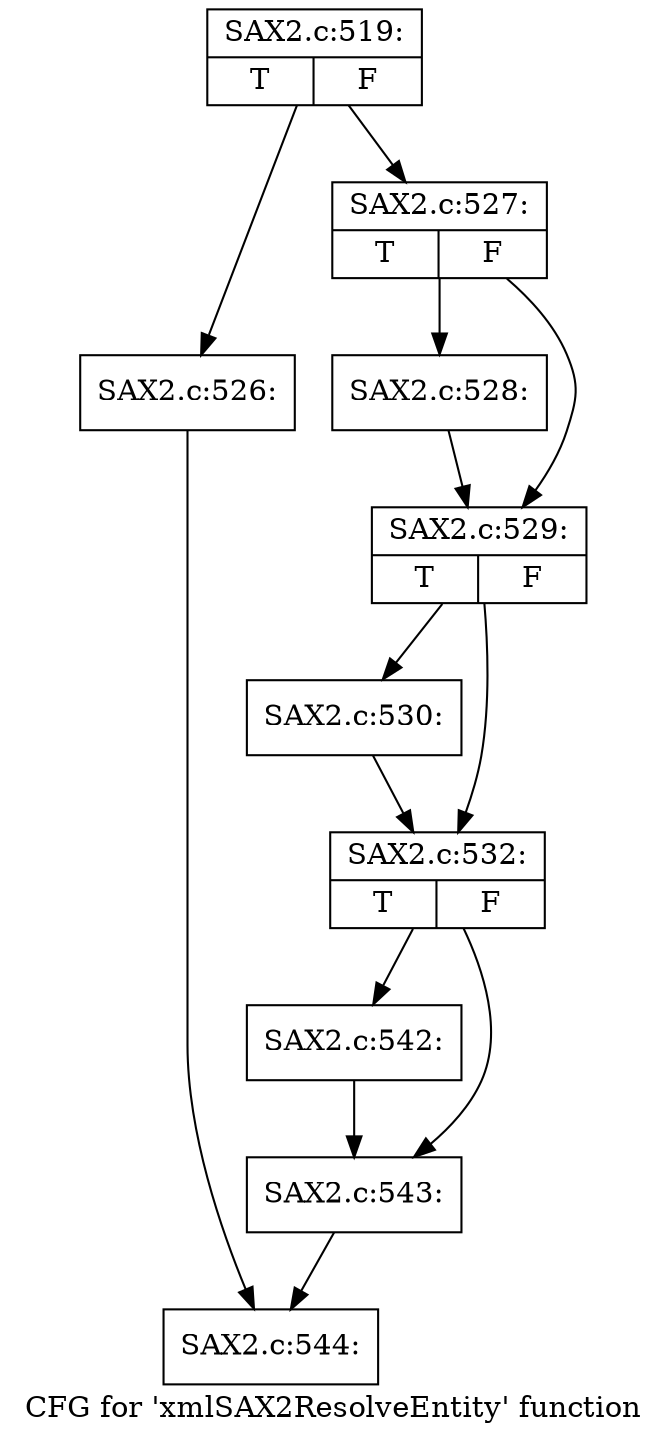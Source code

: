 digraph "CFG for 'xmlSAX2ResolveEntity' function" {
	label="CFG for 'xmlSAX2ResolveEntity' function";

	Node0x55f4ae641090 [shape=record,label="{SAX2.c:519:|{<s0>T|<s1>F}}"];
	Node0x55f4ae641090 -> Node0x55f4ae656cc0;
	Node0x55f4ae641090 -> Node0x55f4ae656d10;
	Node0x55f4ae656cc0 [shape=record,label="{SAX2.c:526:}"];
	Node0x55f4ae656cc0 -> Node0x55f4ae6552a0;
	Node0x55f4ae656d10 [shape=record,label="{SAX2.c:527:|{<s0>T|<s1>F}}"];
	Node0x55f4ae656d10 -> Node0x55f4ae657210;
	Node0x55f4ae656d10 -> Node0x55f4ae657260;
	Node0x55f4ae657210 [shape=record,label="{SAX2.c:528:}"];
	Node0x55f4ae657210 -> Node0x55f4ae657260;
	Node0x55f4ae657260 [shape=record,label="{SAX2.c:529:|{<s0>T|<s1>F}}"];
	Node0x55f4ae657260 -> Node0x55f4ae657900;
	Node0x55f4ae657260 -> Node0x55f4ae657950;
	Node0x55f4ae657900 [shape=record,label="{SAX2.c:530:}"];
	Node0x55f4ae657900 -> Node0x55f4ae657950;
	Node0x55f4ae657950 [shape=record,label="{SAX2.c:532:|{<s0>T|<s1>F}}"];
	Node0x55f4ae657950 -> Node0x55f4ae658cf0;
	Node0x55f4ae657950 -> Node0x55f4ae658d40;
	Node0x55f4ae658cf0 [shape=record,label="{SAX2.c:542:}"];
	Node0x55f4ae658cf0 -> Node0x55f4ae658d40;
	Node0x55f4ae658d40 [shape=record,label="{SAX2.c:543:}"];
	Node0x55f4ae658d40 -> Node0x55f4ae6552a0;
	Node0x55f4ae6552a0 [shape=record,label="{SAX2.c:544:}"];
}
